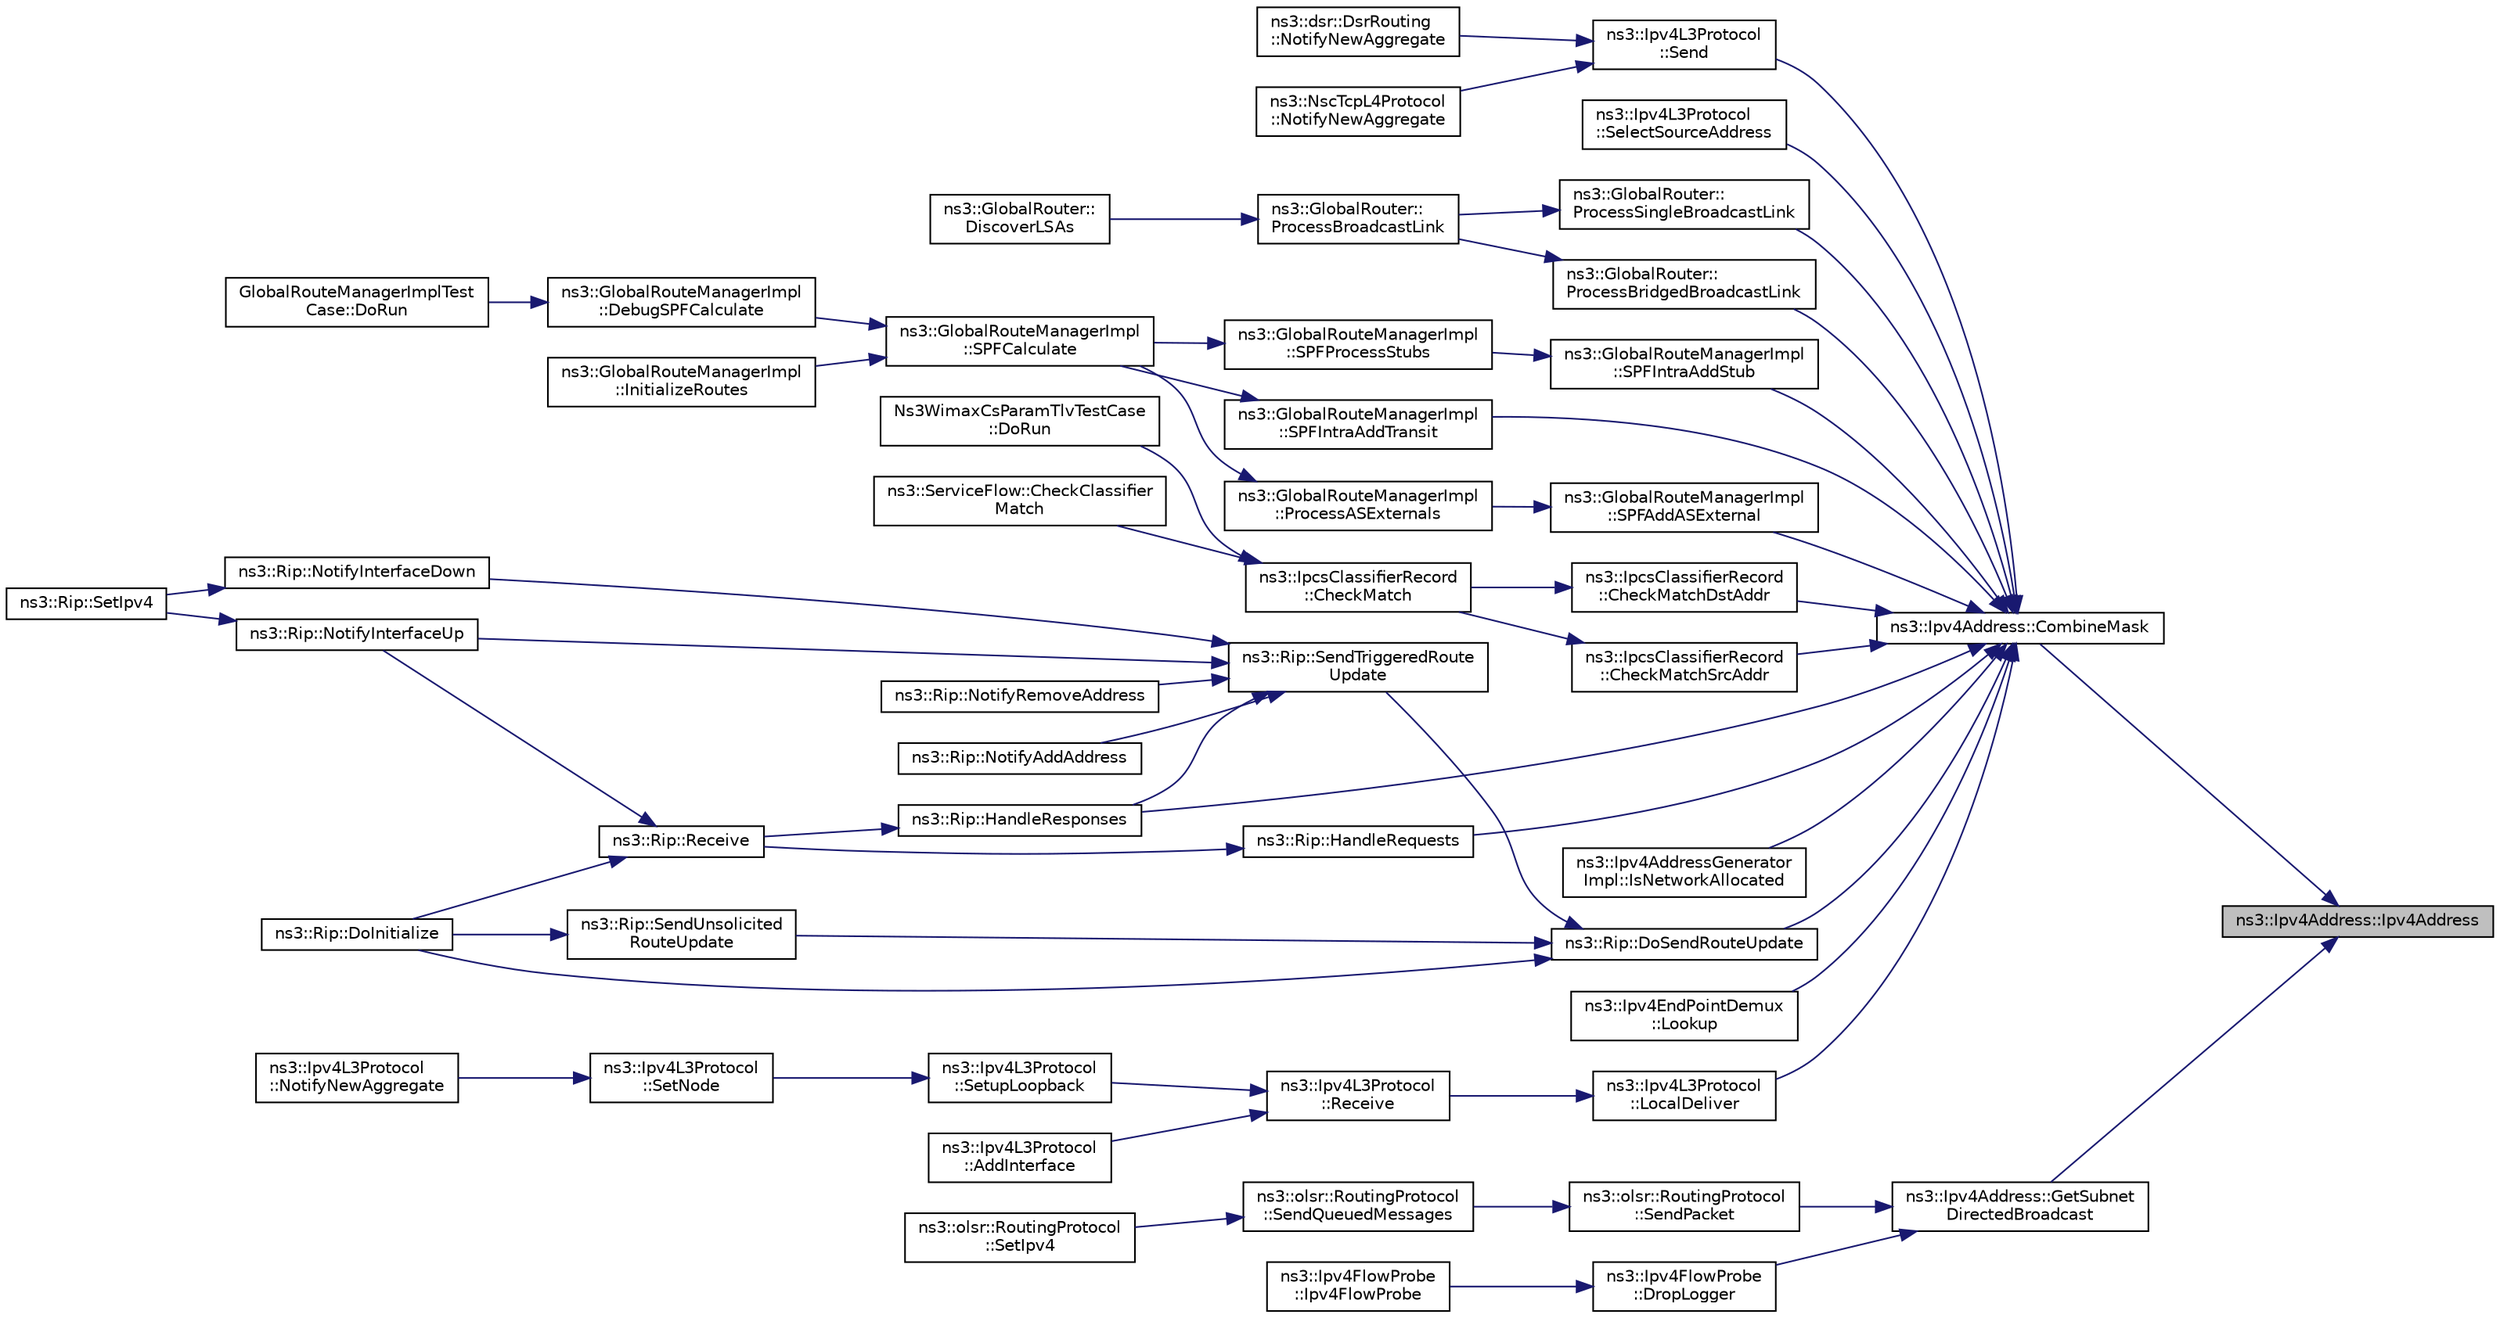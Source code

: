digraph "ns3::Ipv4Address::Ipv4Address"
{
 // LATEX_PDF_SIZE
  edge [fontname="Helvetica",fontsize="10",labelfontname="Helvetica",labelfontsize="10"];
  node [fontname="Helvetica",fontsize="10",shape=record];
  rankdir="RL";
  Node1 [label="ns3::Ipv4Address::Ipv4Address",height=0.2,width=0.4,color="black", fillcolor="grey75", style="filled", fontcolor="black",tooltip=" "];
  Node1 -> Node2 [dir="back",color="midnightblue",fontsize="10",style="solid",fontname="Helvetica"];
  Node2 [label="ns3::Ipv4Address::CombineMask",height=0.2,width=0.4,color="black", fillcolor="white", style="filled",URL="$classns3_1_1_ipv4_address.html#adfdc8899f368a102d7286f7110866d57",tooltip="Combine this address with a network mask."];
  Node2 -> Node3 [dir="back",color="midnightblue",fontsize="10",style="solid",fontname="Helvetica"];
  Node3 [label="ns3::IpcsClassifierRecord\l::CheckMatchDstAddr",height=0.2,width=0.4,color="black", fillcolor="white", style="filled",URL="$classns3_1_1_ipcs_classifier_record.html#aadab8eabdbafa17902c0fe1b353b4b98",tooltip="Check match destination address function."];
  Node3 -> Node4 [dir="back",color="midnightblue",fontsize="10",style="solid",fontname="Helvetica"];
  Node4 [label="ns3::IpcsClassifierRecord\l::CheckMatch",height=0.2,width=0.4,color="black", fillcolor="white", style="filled",URL="$classns3_1_1_ipcs_classifier_record.html#ac9deecc9ebe9346edfd89259050b8996",tooltip="check if a packets can be used with this classifier"];
  Node4 -> Node5 [dir="back",color="midnightblue",fontsize="10",style="solid",fontname="Helvetica"];
  Node5 [label="ns3::ServiceFlow::CheckClassifier\lMatch",height=0.2,width=0.4,color="black", fillcolor="white", style="filled",URL="$classns3_1_1_service_flow.html#ad91772f5884769da5cfd9a4394be5cc6",tooltip=" "];
  Node4 -> Node6 [dir="back",color="midnightblue",fontsize="10",style="solid",fontname="Helvetica"];
  Node6 [label="Ns3WimaxCsParamTlvTestCase\l::DoRun",height=0.2,width=0.4,color="black", fillcolor="white", style="filled",URL="$class_ns3_wimax_cs_param_tlv_test_case.html#a787e5b86252dac18778c864535b1d4d4",tooltip="Implementation to actually run this TestCase."];
  Node2 -> Node7 [dir="back",color="midnightblue",fontsize="10",style="solid",fontname="Helvetica"];
  Node7 [label="ns3::IpcsClassifierRecord\l::CheckMatchSrcAddr",height=0.2,width=0.4,color="black", fillcolor="white", style="filled",URL="$classns3_1_1_ipcs_classifier_record.html#a25078281c70b1d6b30671a68ef9d77b1",tooltip="Check match source address function."];
  Node7 -> Node4 [dir="back",color="midnightblue",fontsize="10",style="solid",fontname="Helvetica"];
  Node2 -> Node8 [dir="back",color="midnightblue",fontsize="10",style="solid",fontname="Helvetica"];
  Node8 [label="ns3::Rip::DoSendRouteUpdate",height=0.2,width=0.4,color="black", fillcolor="white", style="filled",URL="$classns3_1_1_rip.html#a106f73869862c38c070faec379542e05",tooltip="Send Routing Updates on all interfaces."];
  Node8 -> Node9 [dir="back",color="midnightblue",fontsize="10",style="solid",fontname="Helvetica"];
  Node9 [label="ns3::Rip::DoInitialize",height=0.2,width=0.4,color="black", fillcolor="white", style="filled",URL="$classns3_1_1_rip.html#a622ec450ec78945f81986b64ce3dcbed",tooltip="Start protocol operation."];
  Node8 -> Node10 [dir="back",color="midnightblue",fontsize="10",style="solid",fontname="Helvetica"];
  Node10 [label="ns3::Rip::SendTriggeredRoute\lUpdate",height=0.2,width=0.4,color="black", fillcolor="white", style="filled",URL="$classns3_1_1_rip.html#aee5d3efe6b4dbcd128018f49b981fd7c",tooltip="Send Triggered Routing Updates on all interfaces."];
  Node10 -> Node11 [dir="back",color="midnightblue",fontsize="10",style="solid",fontname="Helvetica"];
  Node11 [label="ns3::Rip::HandleResponses",height=0.2,width=0.4,color="black", fillcolor="white", style="filled",URL="$classns3_1_1_rip.html#afb817ee04f919351a35b466ea6d75c56",tooltip="Handle RIP responses."];
  Node11 -> Node12 [dir="back",color="midnightblue",fontsize="10",style="solid",fontname="Helvetica"];
  Node12 [label="ns3::Rip::Receive",height=0.2,width=0.4,color="black", fillcolor="white", style="filled",URL="$classns3_1_1_rip.html#a49acadfb3b533118276481a0d231406e",tooltip="Receive RIP packets."];
  Node12 -> Node9 [dir="back",color="midnightblue",fontsize="10",style="solid",fontname="Helvetica"];
  Node12 -> Node13 [dir="back",color="midnightblue",fontsize="10",style="solid",fontname="Helvetica"];
  Node13 [label="ns3::Rip::NotifyInterfaceUp",height=0.2,width=0.4,color="black", fillcolor="white", style="filled",URL="$classns3_1_1_rip.html#a4c9095a4429399f342eb1bce3f20df59",tooltip=" "];
  Node13 -> Node14 [dir="back",color="midnightblue",fontsize="10",style="solid",fontname="Helvetica"];
  Node14 [label="ns3::Rip::SetIpv4",height=0.2,width=0.4,color="black", fillcolor="white", style="filled",URL="$classns3_1_1_rip.html#abe2906af2196cf9fac033e6ccfde0423",tooltip=" "];
  Node10 -> Node15 [dir="back",color="midnightblue",fontsize="10",style="solid",fontname="Helvetica"];
  Node15 [label="ns3::Rip::NotifyAddAddress",height=0.2,width=0.4,color="black", fillcolor="white", style="filled",URL="$classns3_1_1_rip.html#a9ef274a74f46abf3c118d935d33f02fe",tooltip=" "];
  Node10 -> Node16 [dir="back",color="midnightblue",fontsize="10",style="solid",fontname="Helvetica"];
  Node16 [label="ns3::Rip::NotifyInterfaceDown",height=0.2,width=0.4,color="black", fillcolor="white", style="filled",URL="$classns3_1_1_rip.html#a10fb1463467f08556e7a3e75c98447bc",tooltip=" "];
  Node16 -> Node14 [dir="back",color="midnightblue",fontsize="10",style="solid",fontname="Helvetica"];
  Node10 -> Node13 [dir="back",color="midnightblue",fontsize="10",style="solid",fontname="Helvetica"];
  Node10 -> Node17 [dir="back",color="midnightblue",fontsize="10",style="solid",fontname="Helvetica"];
  Node17 [label="ns3::Rip::NotifyRemoveAddress",height=0.2,width=0.4,color="black", fillcolor="white", style="filled",URL="$classns3_1_1_rip.html#a63c4ba062a5805aef7887d7dca5d1ff9",tooltip=" "];
  Node8 -> Node18 [dir="back",color="midnightblue",fontsize="10",style="solid",fontname="Helvetica"];
  Node18 [label="ns3::Rip::SendUnsolicited\lRouteUpdate",height=0.2,width=0.4,color="black", fillcolor="white", style="filled",URL="$classns3_1_1_rip.html#aea59ff20475f09e1783bc37d5a8531c0",tooltip="Send Unsolicited Routing Updates on all interfaces."];
  Node18 -> Node9 [dir="back",color="midnightblue",fontsize="10",style="solid",fontname="Helvetica"];
  Node2 -> Node19 [dir="back",color="midnightblue",fontsize="10",style="solid",fontname="Helvetica"];
  Node19 [label="ns3::Rip::HandleRequests",height=0.2,width=0.4,color="black", fillcolor="white", style="filled",URL="$classns3_1_1_rip.html#a4094ed6c40c666f7567245eef2376fe9",tooltip="Handle RIP requests."];
  Node19 -> Node12 [dir="back",color="midnightblue",fontsize="10",style="solid",fontname="Helvetica"];
  Node2 -> Node11 [dir="back",color="midnightblue",fontsize="10",style="solid",fontname="Helvetica"];
  Node2 -> Node20 [dir="back",color="midnightblue",fontsize="10",style="solid",fontname="Helvetica"];
  Node20 [label="ns3::Ipv4AddressGenerator\lImpl::IsNetworkAllocated",height=0.2,width=0.4,color="black", fillcolor="white", style="filled",URL="$classns3_1_1_ipv4_address_generator_impl.html#a4e73856963651cbf43d3ed82e320a84d",tooltip="Check if a network has already allocated addresses."];
  Node2 -> Node21 [dir="back",color="midnightblue",fontsize="10",style="solid",fontname="Helvetica"];
  Node21 [label="ns3::Ipv4L3Protocol\l::LocalDeliver",height=0.2,width=0.4,color="black", fillcolor="white", style="filled",URL="$classns3_1_1_ipv4_l3_protocol.html#aa64669f000ce115efafd5e086995b4ff",tooltip="Deliver a packet."];
  Node21 -> Node22 [dir="back",color="midnightblue",fontsize="10",style="solid",fontname="Helvetica"];
  Node22 [label="ns3::Ipv4L3Protocol\l::Receive",height=0.2,width=0.4,color="black", fillcolor="white", style="filled",URL="$classns3_1_1_ipv4_l3_protocol.html#a2f27fb0a3f698ffb34a654323b063c94",tooltip="Lower layer calls this method after calling L3Demux::Lookup The ARP subclass needs to know from which..."];
  Node22 -> Node23 [dir="back",color="midnightblue",fontsize="10",style="solid",fontname="Helvetica"];
  Node23 [label="ns3::Ipv4L3Protocol\l::AddInterface",height=0.2,width=0.4,color="black", fillcolor="white", style="filled",URL="$classns3_1_1_ipv4_l3_protocol.html#ac6855eb39254f74fa30e7f23a7b100db",tooltip=" "];
  Node22 -> Node24 [dir="back",color="midnightblue",fontsize="10",style="solid",fontname="Helvetica"];
  Node24 [label="ns3::Ipv4L3Protocol\l::SetupLoopback",height=0.2,width=0.4,color="black", fillcolor="white", style="filled",URL="$classns3_1_1_ipv4_l3_protocol.html#aa37b950d26063e4e7ee659e599c83bde",tooltip="Setup loopback interface."];
  Node24 -> Node25 [dir="back",color="midnightblue",fontsize="10",style="solid",fontname="Helvetica"];
  Node25 [label="ns3::Ipv4L3Protocol\l::SetNode",height=0.2,width=0.4,color="black", fillcolor="white", style="filled",URL="$classns3_1_1_ipv4_l3_protocol.html#a82ef37914ea8bab699575fea23586bc7",tooltip="Set node associated with this stack."];
  Node25 -> Node26 [dir="back",color="midnightblue",fontsize="10",style="solid",fontname="Helvetica"];
  Node26 [label="ns3::Ipv4L3Protocol\l::NotifyNewAggregate",height=0.2,width=0.4,color="black", fillcolor="white", style="filled",URL="$classns3_1_1_ipv4_l3_protocol.html#a41c7e4fc5a8dba55e9708df7cef9b9c7",tooltip="This function will notify other components connected to the node that a new stack member is now conne..."];
  Node2 -> Node27 [dir="back",color="midnightblue",fontsize="10",style="solid",fontname="Helvetica"];
  Node27 [label="ns3::Ipv4EndPointDemux\l::Lookup",height=0.2,width=0.4,color="black", fillcolor="white", style="filled",URL="$classns3_1_1_ipv4_end_point_demux.html#acd458004b74ea330e9025ab874f2c1b1",tooltip="lookup for a match with all the parameters."];
  Node2 -> Node28 [dir="back",color="midnightblue",fontsize="10",style="solid",fontname="Helvetica"];
  Node28 [label="ns3::GlobalRouter::\lProcessBridgedBroadcastLink",height=0.2,width=0.4,color="black", fillcolor="white", style="filled",URL="$classns3_1_1_global_router.html#a7368716600989ea7d4bec67fa4f86e4c",tooltip="Process a bridged broadcast link."];
  Node28 -> Node29 [dir="back",color="midnightblue",fontsize="10",style="solid",fontname="Helvetica"];
  Node29 [label="ns3::GlobalRouter::\lProcessBroadcastLink",height=0.2,width=0.4,color="black", fillcolor="white", style="filled",URL="$classns3_1_1_global_router.html#af981be58153ef32690b434072cd3205b",tooltip="Process a generic broadcast link."];
  Node29 -> Node30 [dir="back",color="midnightblue",fontsize="10",style="solid",fontname="Helvetica"];
  Node30 [label="ns3::GlobalRouter::\lDiscoverLSAs",height=0.2,width=0.4,color="black", fillcolor="white", style="filled",URL="$classns3_1_1_global_router.html#a44e135879879a27cd8d2566b5e9761cf",tooltip="Walk the connected channels, discover the adjacent routers and build the associated number of Global ..."];
  Node2 -> Node31 [dir="back",color="midnightblue",fontsize="10",style="solid",fontname="Helvetica"];
  Node31 [label="ns3::GlobalRouter::\lProcessSingleBroadcastLink",height=0.2,width=0.4,color="black", fillcolor="white", style="filled",URL="$classns3_1_1_global_router.html#a16b0eecb167b84a7160c8903839a826f",tooltip="Process a single broadcast link."];
  Node31 -> Node29 [dir="back",color="midnightblue",fontsize="10",style="solid",fontname="Helvetica"];
  Node2 -> Node32 [dir="back",color="midnightblue",fontsize="10",style="solid",fontname="Helvetica"];
  Node32 [label="ns3::Ipv4L3Protocol\l::SelectSourceAddress",height=0.2,width=0.4,color="black", fillcolor="white", style="filled",URL="$classns3_1_1_ipv4_l3_protocol.html#aa7a0d27e88ef21b5e83b36c0e602b6c2",tooltip="Return the first primary source address with scope less than or equal to the requested scope,..."];
  Node2 -> Node33 [dir="back",color="midnightblue",fontsize="10",style="solid",fontname="Helvetica"];
  Node33 [label="ns3::Ipv4L3Protocol\l::Send",height=0.2,width=0.4,color="black", fillcolor="white", style="filled",URL="$classns3_1_1_ipv4_l3_protocol.html#abe8cf785815f3fbb32b0e21d629be641",tooltip=" "];
  Node33 -> Node34 [dir="back",color="midnightblue",fontsize="10",style="solid",fontname="Helvetica"];
  Node34 [label="ns3::dsr::DsrRouting\l::NotifyNewAggregate",height=0.2,width=0.4,color="black", fillcolor="white", style="filled",URL="$classns3_1_1dsr_1_1_dsr_routing.html#a7742bf3036dba9f9b24906b959be728e",tooltip="Notify all Objects aggregated to this one of a new Object being aggregated."];
  Node33 -> Node35 [dir="back",color="midnightblue",fontsize="10",style="solid",fontname="Helvetica"];
  Node35 [label="ns3::NscTcpL4Protocol\l::NotifyNewAggregate",height=0.2,width=0.4,color="black", fillcolor="white", style="filled",URL="$classns3_1_1_nsc_tcp_l4_protocol.html#a423e33bc38d6f04ba6c54f7ce2647565",tooltip="Notify all Objects aggregated to this one of a new Object being aggregated."];
  Node2 -> Node36 [dir="back",color="midnightblue",fontsize="10",style="solid",fontname="Helvetica"];
  Node36 [label="ns3::GlobalRouteManagerImpl\l::SPFAddASExternal",height=0.2,width=0.4,color="black", fillcolor="white", style="filled",URL="$classns3_1_1_global_route_manager_impl.html#a0ccd93a5b90948571d2b762d4219c65d",tooltip="Add an external route to the routing tables."];
  Node36 -> Node37 [dir="back",color="midnightblue",fontsize="10",style="solid",fontname="Helvetica"];
  Node37 [label="ns3::GlobalRouteManagerImpl\l::ProcessASExternals",height=0.2,width=0.4,color="black", fillcolor="white", style="filled",URL="$classns3_1_1_global_route_manager_impl.html#a1b3aa701b33156b04d351f33e3ebdcb4",tooltip="Process Autonomous Systems (AS) External LSA."];
  Node37 -> Node38 [dir="back",color="midnightblue",fontsize="10",style="solid",fontname="Helvetica"];
  Node38 [label="ns3::GlobalRouteManagerImpl\l::SPFCalculate",height=0.2,width=0.4,color="black", fillcolor="white", style="filled",URL="$classns3_1_1_global_route_manager_impl.html#a03cdea3013a73c90ae8d67946b237c45",tooltip="Calculate the shortest path first (SPF) tree."];
  Node38 -> Node39 [dir="back",color="midnightblue",fontsize="10",style="solid",fontname="Helvetica"];
  Node39 [label="ns3::GlobalRouteManagerImpl\l::DebugSPFCalculate",height=0.2,width=0.4,color="black", fillcolor="white", style="filled",URL="$classns3_1_1_global_route_manager_impl.html#aaa692001ef22911e3483583b0de78909",tooltip="Debugging routine; call the core SPF from the unit tests."];
  Node39 -> Node40 [dir="back",color="midnightblue",fontsize="10",style="solid",fontname="Helvetica"];
  Node40 [label="GlobalRouteManagerImplTest\lCase::DoRun",height=0.2,width=0.4,color="black", fillcolor="white", style="filled",URL="$class_global_route_manager_impl_test_case.html#aed56fd8ecbd7ecaa5473b9793d0befc1",tooltip="Implementation to actually run this TestCase."];
  Node38 -> Node41 [dir="back",color="midnightblue",fontsize="10",style="solid",fontname="Helvetica"];
  Node41 [label="ns3::GlobalRouteManagerImpl\l::InitializeRoutes",height=0.2,width=0.4,color="black", fillcolor="white", style="filled",URL="$classns3_1_1_global_route_manager_impl.html#a25f57b2c41927c1a3f0bbba596accb6b",tooltip="Compute routes using a Dijkstra SPF computation and populate per-node forwarding tables."];
  Node2 -> Node42 [dir="back",color="midnightblue",fontsize="10",style="solid",fontname="Helvetica"];
  Node42 [label="ns3::GlobalRouteManagerImpl\l::SPFIntraAddStub",height=0.2,width=0.4,color="black", fillcolor="white", style="filled",URL="$classns3_1_1_global_route_manager_impl.html#ac939f5c304a02470c566b99699db402c",tooltip="Add a stub to the routing tables."];
  Node42 -> Node43 [dir="back",color="midnightblue",fontsize="10",style="solid",fontname="Helvetica"];
  Node43 [label="ns3::GlobalRouteManagerImpl\l::SPFProcessStubs",height=0.2,width=0.4,color="black", fillcolor="white", style="filled",URL="$classns3_1_1_global_route_manager_impl.html#a3d43e1ea8faefbbb7139b2ede6315cbb",tooltip="Process Stub nodes."];
  Node43 -> Node38 [dir="back",color="midnightblue",fontsize="10",style="solid",fontname="Helvetica"];
  Node2 -> Node44 [dir="back",color="midnightblue",fontsize="10",style="solid",fontname="Helvetica"];
  Node44 [label="ns3::GlobalRouteManagerImpl\l::SPFIntraAddTransit",height=0.2,width=0.4,color="black", fillcolor="white", style="filled",URL="$classns3_1_1_global_route_manager_impl.html#aaafd698f94e453e3fe41f08bd62867be",tooltip="Add a transit to the routing tables."];
  Node44 -> Node38 [dir="back",color="midnightblue",fontsize="10",style="solid",fontname="Helvetica"];
  Node1 -> Node45 [dir="back",color="midnightblue",fontsize="10",style="solid",fontname="Helvetica"];
  Node45 [label="ns3::Ipv4Address::GetSubnet\lDirectedBroadcast",height=0.2,width=0.4,color="black", fillcolor="white", style="filled",URL="$classns3_1_1_ipv4_address.html#add3fa724f5c5b85c4acbd023d6cd520e",tooltip="Generate subnet-directed broadcast address corresponding to mask."];
  Node45 -> Node46 [dir="back",color="midnightblue",fontsize="10",style="solid",fontname="Helvetica"];
  Node46 [label="ns3::Ipv4FlowProbe\l::DropLogger",height=0.2,width=0.4,color="black", fillcolor="white", style="filled",URL="$classns3_1_1_ipv4_flow_probe.html#a6991c31e2d96a773acb0dcf5ed5161f8",tooltip="Log a packet being dropped."];
  Node46 -> Node47 [dir="back",color="midnightblue",fontsize="10",style="solid",fontname="Helvetica"];
  Node47 [label="ns3::Ipv4FlowProbe\l::Ipv4FlowProbe",height=0.2,width=0.4,color="black", fillcolor="white", style="filled",URL="$classns3_1_1_ipv4_flow_probe.html#ac22ef10899500d98945fc8140fab1cb4",tooltip="Constructor."];
  Node45 -> Node48 [dir="back",color="midnightblue",fontsize="10",style="solid",fontname="Helvetica"];
  Node48 [label="ns3::olsr::RoutingProtocol\l::SendPacket",height=0.2,width=0.4,color="black", fillcolor="white", style="filled",URL="$classns3_1_1olsr_1_1_routing_protocol.html#a31a103b24f235d7a7719258993363fc9",tooltip="Send an OLSR message."];
  Node48 -> Node49 [dir="back",color="midnightblue",fontsize="10",style="solid",fontname="Helvetica"];
  Node49 [label="ns3::olsr::RoutingProtocol\l::SendQueuedMessages",height=0.2,width=0.4,color="black", fillcolor="white", style="filled",URL="$classns3_1_1olsr_1_1_routing_protocol.html#a02c3a2e817645ba46a3c7b4744ff3f29",tooltip="Creates as many OLSR packets as needed in order to send all buffered OLSR messages."];
  Node49 -> Node50 [dir="back",color="midnightblue",fontsize="10",style="solid",fontname="Helvetica"];
  Node50 [label="ns3::olsr::RoutingProtocol\l::SetIpv4",height=0.2,width=0.4,color="black", fillcolor="white", style="filled",URL="$classns3_1_1olsr_1_1_routing_protocol.html#ab0e32a7ea7f5198133eaacca3b4c12da",tooltip=" "];
}
